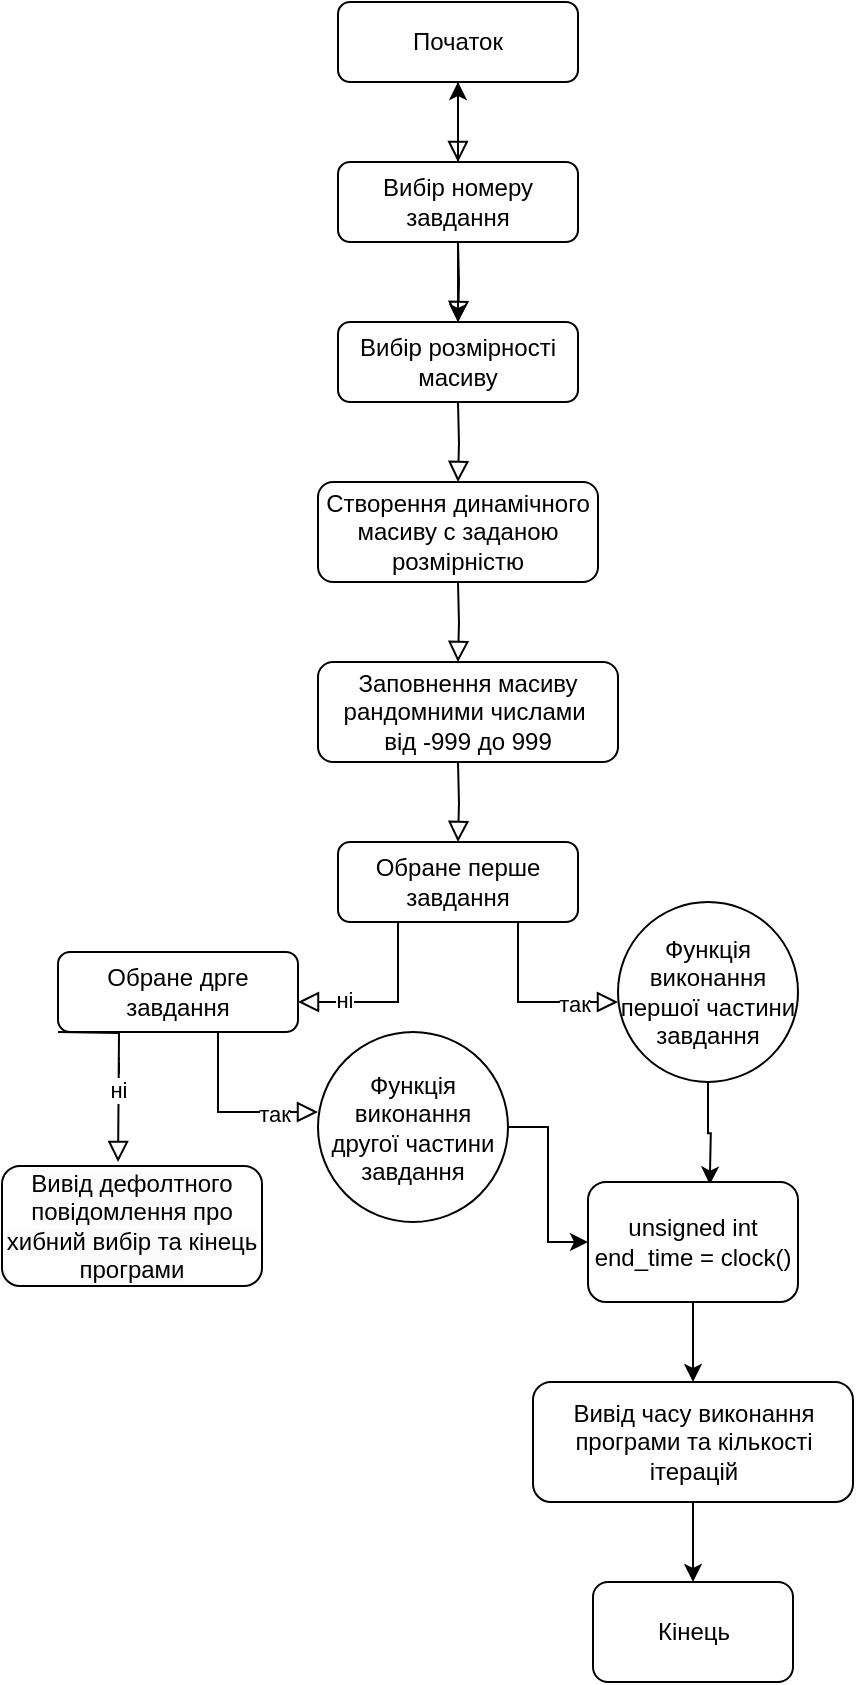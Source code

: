 <mxfile version="20.8.16" type="device"><diagram id="C5RBs43oDa-KdzZeNtuy" name="Page-1"><mxGraphModel dx="1114" dy="831" grid="0" gridSize="10" guides="1" tooltips="1" connect="1" arrows="1" fold="1" page="1" pageScale="1" pageWidth="827" pageHeight="1169" background="none" math="0" shadow="0"><root><mxCell id="WIyWlLk6GJQsqaUBKTNV-0"/><mxCell id="WIyWlLk6GJQsqaUBKTNV-1" parent="WIyWlLk6GJQsqaUBKTNV-0"/><mxCell id="WIyWlLk6GJQsqaUBKTNV-2" value="" style="rounded=0;html=1;jettySize=auto;orthogonalLoop=1;fontSize=11;endArrow=block;endFill=0;endSize=8;strokeWidth=1;shadow=0;labelBackgroundColor=none;edgeStyle=orthogonalEdgeStyle;" parent="WIyWlLk6GJQsqaUBKTNV-1" source="WIyWlLk6GJQsqaUBKTNV-3" edge="1"><mxGeometry relative="1" as="geometry"><mxPoint x="287" y="160" as="targetPoint"/></mxGeometry></mxCell><mxCell id="WIyWlLk6GJQsqaUBKTNV-3" value="Початок" style="rounded=1;whiteSpace=wrap;html=1;fontSize=12;glass=0;strokeWidth=1;shadow=0;" parent="WIyWlLk6GJQsqaUBKTNV-1" vertex="1"><mxGeometry x="227" y="80" width="120" height="40" as="geometry"/></mxCell><mxCell id="WIyWlLk6GJQsqaUBKTNV-4" value="Yes" style="rounded=0;html=1;jettySize=auto;orthogonalLoop=1;fontSize=11;endArrow=block;endFill=0;endSize=8;strokeWidth=1;shadow=0;labelBackgroundColor=none;edgeStyle=orthogonalEdgeStyle;" parent="WIyWlLk6GJQsqaUBKTNV-1" edge="1"><mxGeometry y="20" relative="1" as="geometry"><mxPoint as="offset"/><mxPoint x="220" y="250" as="sourcePoint"/></mxGeometry></mxCell><mxCell id="WIyWlLk6GJQsqaUBKTNV-5" value="No" style="edgeStyle=orthogonalEdgeStyle;rounded=0;html=1;jettySize=auto;orthogonalLoop=1;fontSize=11;endArrow=block;endFill=0;endSize=8;strokeWidth=1;shadow=0;labelBackgroundColor=none;" parent="WIyWlLk6GJQsqaUBKTNV-1" edge="1"><mxGeometry y="10" relative="1" as="geometry"><mxPoint as="offset"/><mxPoint x="270" y="210" as="sourcePoint"/></mxGeometry></mxCell><mxCell id="WIyWlLk6GJQsqaUBKTNV-8" value="No" style="rounded=0;html=1;jettySize=auto;orthogonalLoop=1;fontSize=11;endArrow=block;endFill=0;endSize=8;strokeWidth=1;shadow=0;labelBackgroundColor=none;edgeStyle=orthogonalEdgeStyle;" parent="WIyWlLk6GJQsqaUBKTNV-1" edge="1"><mxGeometry x="0.333" y="20" relative="1" as="geometry"><mxPoint as="offset"/><mxPoint x="220" y="370" as="sourcePoint"/></mxGeometry></mxCell><mxCell id="WIyWlLk6GJQsqaUBKTNV-9" value="Yes" style="edgeStyle=orthogonalEdgeStyle;rounded=0;html=1;jettySize=auto;orthogonalLoop=1;fontSize=11;endArrow=block;endFill=0;endSize=8;strokeWidth=1;shadow=0;labelBackgroundColor=none;" parent="WIyWlLk6GJQsqaUBKTNV-1" edge="1"><mxGeometry y="10" relative="1" as="geometry"><mxPoint as="offset"/><mxPoint x="320" y="330" as="targetPoint"/></mxGeometry></mxCell><mxCell id="TdkULbgCwzYc2eltZhx1-38" value="" style="edgeStyle=orthogonalEdgeStyle;rounded=0;orthogonalLoop=1;jettySize=auto;html=1;" parent="WIyWlLk6GJQsqaUBKTNV-1" source="TdkULbgCwzYc2eltZhx1-0" target="TdkULbgCwzYc2eltZhx1-2" edge="1"><mxGeometry relative="1" as="geometry"/></mxCell><mxCell id="fQLAZvSTTk87RIQWdiD8-0" value="" style="edgeStyle=orthogonalEdgeStyle;rounded=0;orthogonalLoop=1;jettySize=auto;html=1;" edge="1" parent="WIyWlLk6GJQsqaUBKTNV-1" source="TdkULbgCwzYc2eltZhx1-0" target="WIyWlLk6GJQsqaUBKTNV-3"><mxGeometry relative="1" as="geometry"/></mxCell><mxCell id="TdkULbgCwzYc2eltZhx1-0" value="Вибір номеру завдання" style="rounded=1;whiteSpace=wrap;html=1;fontSize=12;glass=0;strokeWidth=1;shadow=0;" parent="WIyWlLk6GJQsqaUBKTNV-1" vertex="1"><mxGeometry x="227" y="160" width="120" height="40" as="geometry"/></mxCell><mxCell id="TdkULbgCwzYc2eltZhx1-1" value="" style="rounded=0;html=1;jettySize=auto;orthogonalLoop=1;fontSize=11;endArrow=block;endFill=0;endSize=8;strokeWidth=1;shadow=0;labelBackgroundColor=none;edgeStyle=orthogonalEdgeStyle;" parent="WIyWlLk6GJQsqaUBKTNV-1" edge="1"><mxGeometry relative="1" as="geometry"><mxPoint x="287" y="200" as="sourcePoint"/><mxPoint x="287" y="240" as="targetPoint"/></mxGeometry></mxCell><mxCell id="TdkULbgCwzYc2eltZhx1-2" value="Вибір розмірності масиву" style="rounded=1;whiteSpace=wrap;html=1;fontSize=12;glass=0;strokeWidth=1;shadow=0;" parent="WIyWlLk6GJQsqaUBKTNV-1" vertex="1"><mxGeometry x="227" y="240" width="120" height="40" as="geometry"/></mxCell><mxCell id="TdkULbgCwzYc2eltZhx1-3" value="" style="rounded=0;html=1;jettySize=auto;orthogonalLoop=1;fontSize=11;endArrow=block;endFill=0;endSize=8;strokeWidth=1;shadow=0;labelBackgroundColor=none;edgeStyle=orthogonalEdgeStyle;" parent="WIyWlLk6GJQsqaUBKTNV-1" edge="1"><mxGeometry relative="1" as="geometry"><mxPoint x="287" y="280" as="sourcePoint"/><mxPoint x="287" y="320" as="targetPoint"/></mxGeometry></mxCell><mxCell id="TdkULbgCwzYc2eltZhx1-4" value="Створення динамічного масиву с заданою розмірністю" style="rounded=1;whiteSpace=wrap;html=1;fontSize=12;glass=0;strokeWidth=1;shadow=0;" parent="WIyWlLk6GJQsqaUBKTNV-1" vertex="1"><mxGeometry x="217" y="320" width="140" height="50" as="geometry"/></mxCell><mxCell id="TdkULbgCwzYc2eltZhx1-8" value="" style="rounded=0;html=1;jettySize=auto;orthogonalLoop=1;fontSize=11;endArrow=block;endFill=0;endSize=8;strokeWidth=1;shadow=0;labelBackgroundColor=none;edgeStyle=orthogonalEdgeStyle;" parent="WIyWlLk6GJQsqaUBKTNV-1" edge="1"><mxGeometry relative="1" as="geometry"><mxPoint x="287" y="370" as="sourcePoint"/><mxPoint x="287" y="410" as="targetPoint"/></mxGeometry></mxCell><mxCell id="TdkULbgCwzYc2eltZhx1-9" value="Заповнення масиву рандомними числами&amp;nbsp;&lt;br&gt;від -999 до 999" style="rounded=1;whiteSpace=wrap;html=1;fontSize=12;glass=0;strokeWidth=1;shadow=0;" parent="WIyWlLk6GJQsqaUBKTNV-1" vertex="1"><mxGeometry x="217" y="410" width="150" height="50" as="geometry"/></mxCell><mxCell id="TdkULbgCwzYc2eltZhx1-10" value="" style="rounded=0;html=1;jettySize=auto;orthogonalLoop=1;fontSize=11;endArrow=block;endFill=0;endSize=8;strokeWidth=1;shadow=0;labelBackgroundColor=none;edgeStyle=orthogonalEdgeStyle;" parent="WIyWlLk6GJQsqaUBKTNV-1" edge="1"><mxGeometry relative="1" as="geometry"><mxPoint x="287" y="460" as="sourcePoint"/><mxPoint x="287" y="500" as="targetPoint"/></mxGeometry></mxCell><mxCell id="TdkULbgCwzYc2eltZhx1-11" value="Обране перше завдання" style="rounded=1;whiteSpace=wrap;html=1;fontSize=12;glass=0;strokeWidth=1;shadow=0;" parent="WIyWlLk6GJQsqaUBKTNV-1" vertex="1"><mxGeometry x="227" y="500" width="120" height="40" as="geometry"/></mxCell><mxCell id="TdkULbgCwzYc2eltZhx1-12" value="" style="rounded=0;html=1;jettySize=auto;orthogonalLoop=1;fontSize=11;endArrow=block;endFill=0;endSize=8;strokeWidth=1;shadow=0;labelBackgroundColor=none;edgeStyle=orthogonalEdgeStyle;" parent="WIyWlLk6GJQsqaUBKTNV-1" edge="1"><mxGeometry relative="1" as="geometry"><mxPoint x="257" y="540" as="sourcePoint"/><mxPoint x="207" y="580" as="targetPoint"/><Array as="points"><mxPoint x="257" y="565"/><mxPoint x="257" y="565"/></Array></mxGeometry></mxCell><mxCell id="TdkULbgCwzYc2eltZhx1-13" value="ні" style="edgeLabel;html=1;align=center;verticalAlign=middle;resizable=0;points=[];" parent="TdkULbgCwzYc2eltZhx1-12" vertex="1" connectable="0"><mxGeometry x="0.503" y="-1" relative="1" as="geometry"><mxPoint as="offset"/></mxGeometry></mxCell><mxCell id="TdkULbgCwzYc2eltZhx1-14" value="" style="rounded=0;html=1;jettySize=auto;orthogonalLoop=1;fontSize=11;endArrow=block;endFill=0;endSize=8;strokeWidth=1;shadow=0;labelBackgroundColor=none;edgeStyle=orthogonalEdgeStyle;" parent="WIyWlLk6GJQsqaUBKTNV-1" edge="1"><mxGeometry relative="1" as="geometry"><mxPoint x="317" y="540" as="sourcePoint"/><mxPoint x="367" y="580" as="targetPoint"/><Array as="points"><mxPoint x="317" y="565"/><mxPoint x="317" y="565"/></Array></mxGeometry></mxCell><mxCell id="TdkULbgCwzYc2eltZhx1-15" value="так" style="edgeLabel;html=1;align=center;verticalAlign=middle;resizable=0;points=[];" parent="TdkULbgCwzYc2eltZhx1-14" vertex="1" connectable="0"><mxGeometry x="0.503" y="-1" relative="1" as="geometry"><mxPoint as="offset"/></mxGeometry></mxCell><mxCell id="TdkULbgCwzYc2eltZhx1-33" value="" style="edgeStyle=orthogonalEdgeStyle;rounded=0;orthogonalLoop=1;jettySize=auto;html=1;entryX=0.549;entryY=0.021;entryDx=0;entryDy=0;entryPerimeter=0;" parent="WIyWlLk6GJQsqaUBKTNV-1" source="TdkULbgCwzYc2eltZhx1-16" edge="1"><mxGeometry relative="1" as="geometry"><mxPoint x="412.88" y="671.26" as="targetPoint"/></mxGeometry></mxCell><mxCell id="TdkULbgCwzYc2eltZhx1-16" value="Функція виконання першої частини завдання" style="ellipse;whiteSpace=wrap;html=1;aspect=fixed;" parent="WIyWlLk6GJQsqaUBKTNV-1" vertex="1"><mxGeometry x="367" y="530" width="90" height="90" as="geometry"/></mxCell><mxCell id="TdkULbgCwzYc2eltZhx1-17" value="Обране дрге завдання" style="rounded=1;whiteSpace=wrap;html=1;fontSize=12;glass=0;strokeWidth=1;shadow=0;" parent="WIyWlLk6GJQsqaUBKTNV-1" vertex="1"><mxGeometry x="87" y="555" width="120" height="40" as="geometry"/></mxCell><mxCell id="TdkULbgCwzYc2eltZhx1-18" value="" style="rounded=0;html=1;jettySize=auto;orthogonalLoop=1;fontSize=11;endArrow=block;endFill=0;endSize=8;strokeWidth=1;shadow=0;labelBackgroundColor=none;edgeStyle=orthogonalEdgeStyle;" parent="WIyWlLk6GJQsqaUBKTNV-1" edge="1"><mxGeometry relative="1" as="geometry"><mxPoint x="167" y="595" as="sourcePoint"/><mxPoint x="217" y="635" as="targetPoint"/><Array as="points"><mxPoint x="167" y="620"/><mxPoint x="167" y="620"/></Array></mxGeometry></mxCell><mxCell id="TdkULbgCwzYc2eltZhx1-19" value="так" style="edgeLabel;html=1;align=center;verticalAlign=middle;resizable=0;points=[];" parent="TdkULbgCwzYc2eltZhx1-18" vertex="1" connectable="0"><mxGeometry x="0.503" y="-1" relative="1" as="geometry"><mxPoint as="offset"/></mxGeometry></mxCell><mxCell id="TdkULbgCwzYc2eltZhx1-37" value="" style="edgeStyle=orthogonalEdgeStyle;rounded=0;orthogonalLoop=1;jettySize=auto;html=1;" parent="WIyWlLk6GJQsqaUBKTNV-1" source="TdkULbgCwzYc2eltZhx1-20" target="TdkULbgCwzYc2eltZhx1-35" edge="1"><mxGeometry relative="1" as="geometry"/></mxCell><mxCell id="TdkULbgCwzYc2eltZhx1-20" value="Функція виконання другої частини завдання" style="ellipse;whiteSpace=wrap;html=1;aspect=fixed;" parent="WIyWlLk6GJQsqaUBKTNV-1" vertex="1"><mxGeometry x="217" y="595" width="95" height="95" as="geometry"/></mxCell><mxCell id="TdkULbgCwzYc2eltZhx1-25" value="і" style="rounded=0;html=1;jettySize=auto;orthogonalLoop=1;fontSize=11;endArrow=block;endFill=0;endSize=8;strokeWidth=1;shadow=0;labelBackgroundColor=none;edgeStyle=orthogonalEdgeStyle;" parent="WIyWlLk6GJQsqaUBKTNV-1" edge="1"><mxGeometry relative="1" as="geometry"><mxPoint x="87" y="595" as="sourcePoint"/><mxPoint x="117.034" y="660" as="targetPoint"/></mxGeometry></mxCell><mxCell id="TdkULbgCwzYc2eltZhx1-29" value="ні" style="edgeLabel;html=1;align=center;verticalAlign=middle;resizable=0;points=[];" parent="TdkULbgCwzYc2eltZhx1-25" vertex="1" connectable="0"><mxGeometry x="0.242" y="-1" relative="1" as="geometry"><mxPoint as="offset"/></mxGeometry></mxCell><mxCell id="TdkULbgCwzYc2eltZhx1-27" value="&lt;meta charset=&quot;utf-8&quot;&gt;&lt;span style=&quot;color: rgb(0, 0, 0); font-family: Helvetica; font-size: 12px; font-style: normal; font-variant-ligatures: normal; font-variant-caps: normal; font-weight: 400; letter-spacing: normal; orphans: 2; text-align: center; text-indent: 0px; text-transform: none; widows: 2; word-spacing: 0px; -webkit-text-stroke-width: 0px; background-color: rgb(251, 251, 251); text-decoration-thickness: initial; text-decoration-style: initial; text-decoration-color: initial; float: none; display: inline !important;&quot;&gt;Вивід дефолтного повідомлення про хибний вибір та кінець програми&lt;/span&gt;" style="rounded=1;whiteSpace=wrap;html=1;fontSize=12;glass=0;strokeWidth=1;shadow=0;" parent="WIyWlLk6GJQsqaUBKTNV-1" vertex="1"><mxGeometry x="59" y="662" width="130" height="60" as="geometry"/></mxCell><mxCell id="TdkULbgCwzYc2eltZhx1-52" value="" style="edgeStyle=orthogonalEdgeStyle;rounded=0;orthogonalLoop=1;jettySize=auto;html=1;" parent="WIyWlLk6GJQsqaUBKTNV-1" source="TdkULbgCwzYc2eltZhx1-35" target="TdkULbgCwzYc2eltZhx1-40" edge="1"><mxGeometry relative="1" as="geometry"/></mxCell><mxCell id="TdkULbgCwzYc2eltZhx1-35" value="unsigned int end_time = clock()" style="rounded=1;whiteSpace=wrap;html=1;" parent="WIyWlLk6GJQsqaUBKTNV-1" vertex="1"><mxGeometry x="352" y="670" width="105" height="60" as="geometry"/></mxCell><mxCell id="TdkULbgCwzYc2eltZhx1-53" value="" style="edgeStyle=orthogonalEdgeStyle;rounded=0;orthogonalLoop=1;jettySize=auto;html=1;" parent="WIyWlLk6GJQsqaUBKTNV-1" source="TdkULbgCwzYc2eltZhx1-40" target="TdkULbgCwzYc2eltZhx1-50" edge="1"><mxGeometry relative="1" as="geometry"/></mxCell><mxCell id="TdkULbgCwzYc2eltZhx1-40" value="Вивід часу виконання програми та кількості ітерацій" style="rounded=1;whiteSpace=wrap;html=1;fontSize=12;glass=0;strokeWidth=1;shadow=0;" parent="WIyWlLk6GJQsqaUBKTNV-1" vertex="1"><mxGeometry x="324.5" y="770" width="160" height="60" as="geometry"/></mxCell><mxCell id="TdkULbgCwzYc2eltZhx1-50" value="Кінець" style="rounded=1;whiteSpace=wrap;html=1;fontSize=12;glass=0;strokeWidth=1;shadow=0;" parent="WIyWlLk6GJQsqaUBKTNV-1" vertex="1"><mxGeometry x="354.5" y="870" width="100" height="50" as="geometry"/></mxCell></root></mxGraphModel></diagram></mxfile>